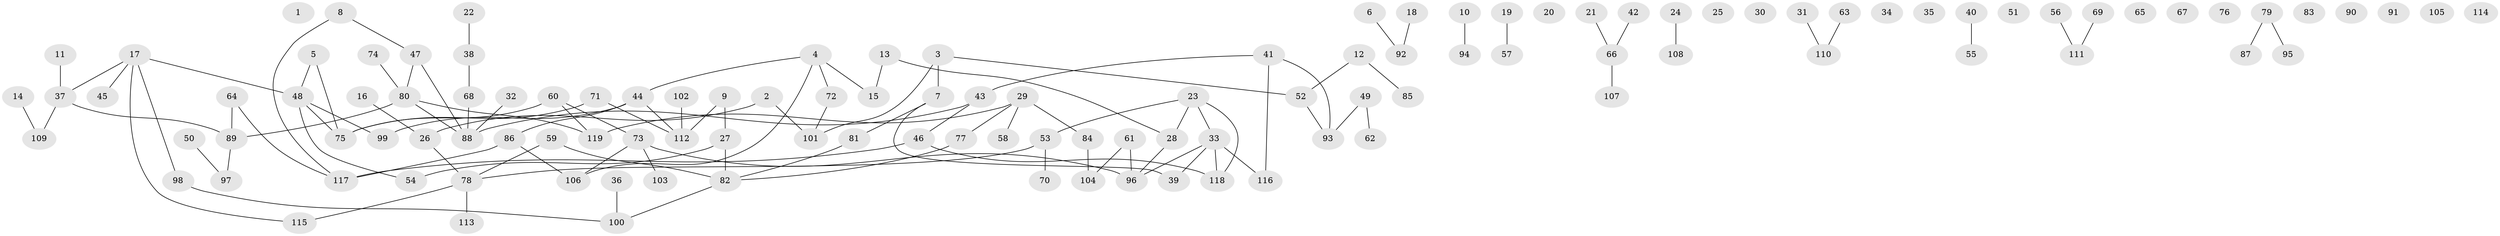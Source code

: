 // Generated by graph-tools (version 1.1) at 2025/00/03/09/25 03:00:52]
// undirected, 119 vertices, 118 edges
graph export_dot {
graph [start="1"]
  node [color=gray90,style=filled];
  1;
  2;
  3;
  4;
  5;
  6;
  7;
  8;
  9;
  10;
  11;
  12;
  13;
  14;
  15;
  16;
  17;
  18;
  19;
  20;
  21;
  22;
  23;
  24;
  25;
  26;
  27;
  28;
  29;
  30;
  31;
  32;
  33;
  34;
  35;
  36;
  37;
  38;
  39;
  40;
  41;
  42;
  43;
  44;
  45;
  46;
  47;
  48;
  49;
  50;
  51;
  52;
  53;
  54;
  55;
  56;
  57;
  58;
  59;
  60;
  61;
  62;
  63;
  64;
  65;
  66;
  67;
  68;
  69;
  70;
  71;
  72;
  73;
  74;
  75;
  76;
  77;
  78;
  79;
  80;
  81;
  82;
  83;
  84;
  85;
  86;
  87;
  88;
  89;
  90;
  91;
  92;
  93;
  94;
  95;
  96;
  97;
  98;
  99;
  100;
  101;
  102;
  103;
  104;
  105;
  106;
  107;
  108;
  109;
  110;
  111;
  112;
  113;
  114;
  115;
  116;
  117;
  118;
  119;
  2 -- 26;
  2 -- 101;
  3 -- 7;
  3 -- 52;
  3 -- 101;
  4 -- 15;
  4 -- 44;
  4 -- 72;
  4 -- 106;
  5 -- 48;
  5 -- 75;
  6 -- 92;
  7 -- 39;
  7 -- 81;
  8 -- 47;
  8 -- 117;
  9 -- 27;
  9 -- 112;
  10 -- 94;
  11 -- 37;
  12 -- 52;
  12 -- 85;
  13 -- 15;
  13 -- 28;
  14 -- 109;
  16 -- 26;
  17 -- 37;
  17 -- 45;
  17 -- 48;
  17 -- 98;
  17 -- 115;
  18 -- 92;
  19 -- 57;
  21 -- 66;
  22 -- 38;
  23 -- 28;
  23 -- 33;
  23 -- 53;
  23 -- 118;
  24 -- 108;
  26 -- 78;
  27 -- 54;
  27 -- 82;
  28 -- 96;
  29 -- 58;
  29 -- 77;
  29 -- 84;
  29 -- 119;
  31 -- 110;
  32 -- 88;
  33 -- 39;
  33 -- 96;
  33 -- 116;
  33 -- 118;
  36 -- 100;
  37 -- 89;
  37 -- 109;
  38 -- 68;
  40 -- 55;
  41 -- 43;
  41 -- 93;
  41 -- 116;
  42 -- 66;
  43 -- 46;
  43 -- 88;
  44 -- 86;
  44 -- 99;
  44 -- 112;
  46 -- 117;
  46 -- 118;
  47 -- 80;
  47 -- 88;
  48 -- 54;
  48 -- 75;
  48 -- 99;
  49 -- 62;
  49 -- 93;
  50 -- 97;
  52 -- 93;
  53 -- 70;
  53 -- 78;
  56 -- 111;
  59 -- 78;
  59 -- 82;
  60 -- 73;
  60 -- 75;
  60 -- 119;
  61 -- 96;
  61 -- 104;
  63 -- 110;
  64 -- 89;
  64 -- 117;
  66 -- 107;
  68 -- 88;
  69 -- 111;
  71 -- 75;
  71 -- 112;
  72 -- 101;
  73 -- 96;
  73 -- 103;
  73 -- 106;
  74 -- 80;
  77 -- 82;
  78 -- 113;
  78 -- 115;
  79 -- 87;
  79 -- 95;
  80 -- 88;
  80 -- 89;
  80 -- 119;
  81 -- 82;
  82 -- 100;
  84 -- 104;
  86 -- 106;
  86 -- 117;
  89 -- 97;
  98 -- 100;
  102 -- 112;
}
